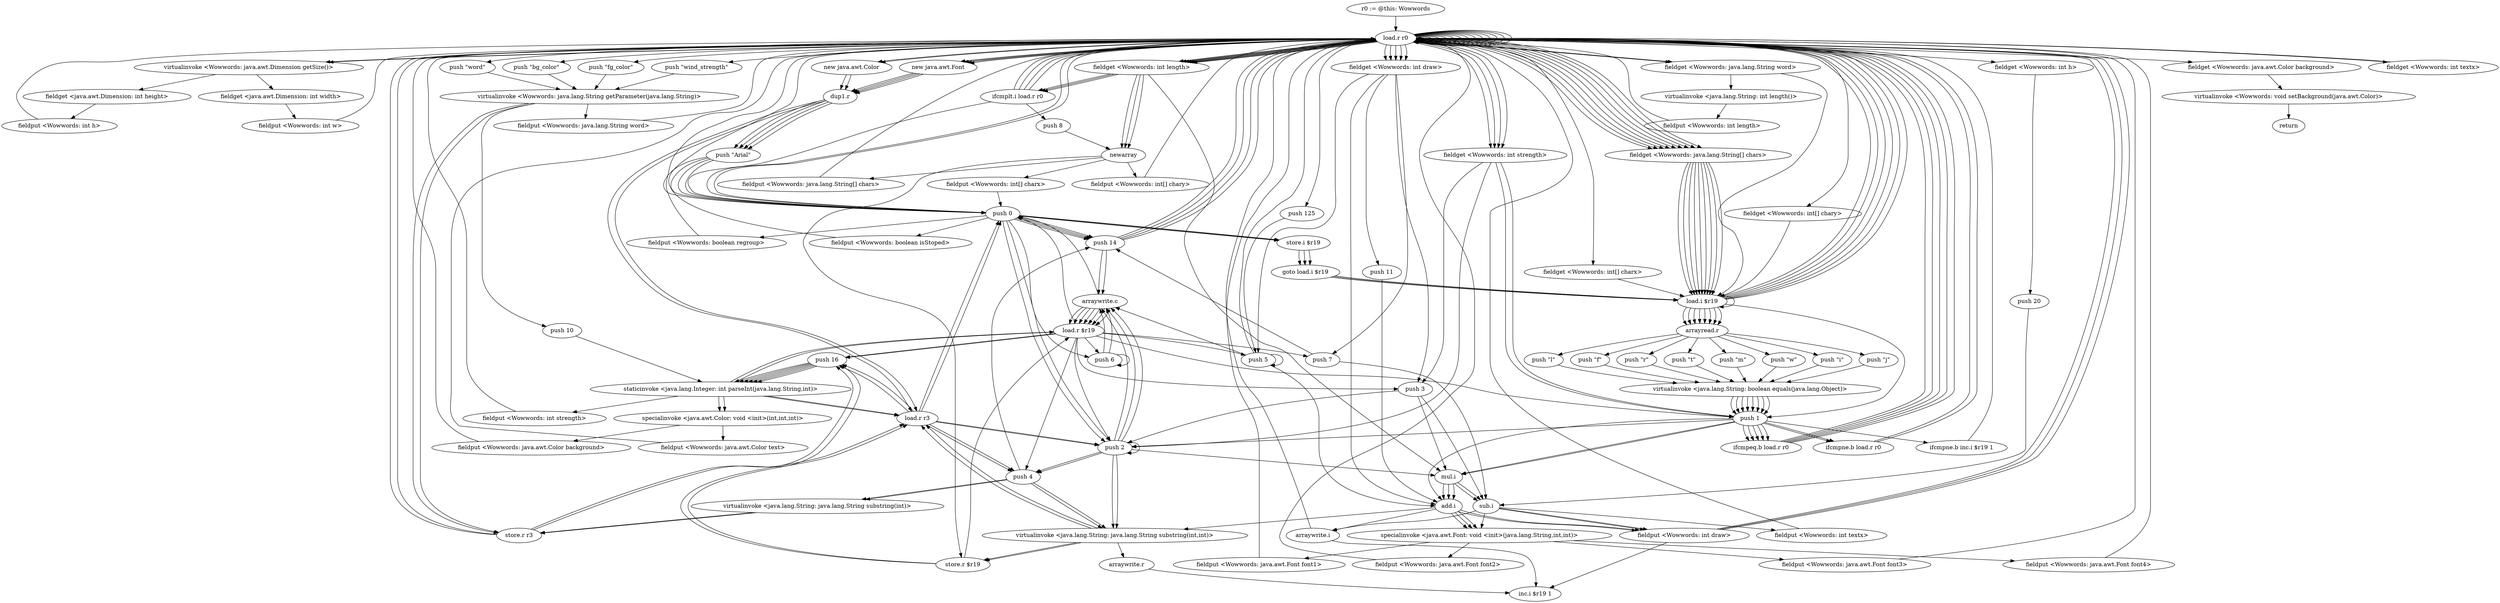 digraph "" {
    "r0 := @this: Wowwords"
    "load.r r0"
    "r0 := @this: Wowwords"->"load.r r0";
    "load.r r0"->"load.r r0";
    "virtualinvoke <Wowwords: java.awt.Dimension getSize()>"
    "load.r r0"->"virtualinvoke <Wowwords: java.awt.Dimension getSize()>";
    "fieldget <java.awt.Dimension: int height>"
    "virtualinvoke <Wowwords: java.awt.Dimension getSize()>"->"fieldget <java.awt.Dimension: int height>";
    "fieldput <Wowwords: int h>"
    "fieldget <java.awt.Dimension: int height>"->"fieldput <Wowwords: int h>";
    "fieldput <Wowwords: int h>"->"load.r r0";
    "load.r r0"->"load.r r0";
    "load.r r0"->"virtualinvoke <Wowwords: java.awt.Dimension getSize()>";
    "fieldget <java.awt.Dimension: int width>"
    "virtualinvoke <Wowwords: java.awt.Dimension getSize()>"->"fieldget <java.awt.Dimension: int width>";
    "fieldput <Wowwords: int w>"
    "fieldget <java.awt.Dimension: int width>"->"fieldput <Wowwords: int w>";
    "fieldput <Wowwords: int w>"->"load.r r0";
    "push 0"
    "load.r r0"->"push 0";
    "fieldput <Wowwords: boolean regroup>"
    "push 0"->"fieldput <Wowwords: boolean regroup>";
    "fieldput <Wowwords: boolean regroup>"->"load.r r0";
    "load.r r0"->"push 0";
    "fieldput <Wowwords: boolean isStoped>"
    "push 0"->"fieldput <Wowwords: boolean isStoped>";
    "fieldput <Wowwords: boolean isStoped>"->"load.r r0";
    "load.r r0"->"load.r r0";
    "push \"wind_strength\""
    "load.r r0"->"push \"wind_strength\"";
    "virtualinvoke <Wowwords: java.lang.String getParameter(java.lang.String)>"
    "push \"wind_strength\""->"virtualinvoke <Wowwords: java.lang.String getParameter(java.lang.String)>";
    "push 10"
    "virtualinvoke <Wowwords: java.lang.String getParameter(java.lang.String)>"->"push 10";
    "staticinvoke <java.lang.Integer: int parseInt(java.lang.String,int)>"
    "push 10"->"staticinvoke <java.lang.Integer: int parseInt(java.lang.String,int)>";
    "fieldput <Wowwords: int strength>"
    "staticinvoke <java.lang.Integer: int parseInt(java.lang.String,int)>"->"fieldput <Wowwords: int strength>";
    "fieldput <Wowwords: int strength>"->"load.r r0";
    "new java.awt.Font"
    "load.r r0"->"new java.awt.Font";
    "dup1.r"
    "new java.awt.Font"->"dup1.r";
    "push \"Arial\""
    "dup1.r"->"push \"Arial\"";
    "push \"Arial\""->"push 0";
    "push 14"
    "push 0"->"push 14";
    "push 14"->"load.r r0";
    "fieldget <Wowwords: int strength>"
    "load.r r0"->"fieldget <Wowwords: int strength>";
    "push 1"
    "fieldget <Wowwords: int strength>"->"push 1";
    "mul.i"
    "push 1"->"mul.i";
    "sub.i"
    "mul.i"->"sub.i";
    "specialinvoke <java.awt.Font: void <init>(java.lang.String,int,int)>"
    "sub.i"->"specialinvoke <java.awt.Font: void <init>(java.lang.String,int,int)>";
    "fieldput <Wowwords: java.awt.Font font1>"
    "specialinvoke <java.awt.Font: void <init>(java.lang.String,int,int)>"->"fieldput <Wowwords: java.awt.Font font1>";
    "fieldput <Wowwords: java.awt.Font font1>"->"load.r r0";
    "load.r r0"->"new java.awt.Font";
    "new java.awt.Font"->"dup1.r";
    "dup1.r"->"push \"Arial\"";
    "push \"Arial\""->"push 0";
    "push 0"->"push 14";
    "push 14"->"load.r r0";
    "load.r r0"->"fieldget <Wowwords: int strength>";
    "fieldget <Wowwords: int strength>"->"push 1";
    "push 1"->"mul.i";
    "add.i"
    "mul.i"->"add.i";
    "add.i"->"specialinvoke <java.awt.Font: void <init>(java.lang.String,int,int)>";
    "fieldput <Wowwords: java.awt.Font font2>"
    "specialinvoke <java.awt.Font: void <init>(java.lang.String,int,int)>"->"fieldput <Wowwords: java.awt.Font font2>";
    "fieldput <Wowwords: java.awt.Font font2>"->"load.r r0";
    "load.r r0"->"new java.awt.Font";
    "new java.awt.Font"->"dup1.r";
    "dup1.r"->"push \"Arial\"";
    "push \"Arial\""->"push 0";
    "push 0"->"push 14";
    "push 14"->"load.r r0";
    "load.r r0"->"fieldget <Wowwords: int strength>";
    "push 2"
    "fieldget <Wowwords: int strength>"->"push 2";
    "push 2"->"mul.i";
    "mul.i"->"add.i";
    "add.i"->"specialinvoke <java.awt.Font: void <init>(java.lang.String,int,int)>";
    "fieldput <Wowwords: java.awt.Font font3>"
    "specialinvoke <java.awt.Font: void <init>(java.lang.String,int,int)>"->"fieldput <Wowwords: java.awt.Font font3>";
    "fieldput <Wowwords: java.awt.Font font3>"->"load.r r0";
    "load.r r0"->"new java.awt.Font";
    "new java.awt.Font"->"dup1.r";
    "dup1.r"->"push \"Arial\"";
    "push \"Arial\""->"push 0";
    "push 0"->"push 14";
    "push 14"->"load.r r0";
    "load.r r0"->"fieldget <Wowwords: int strength>";
    "push 3"
    "fieldget <Wowwords: int strength>"->"push 3";
    "push 3"->"mul.i";
    "mul.i"->"add.i";
    "add.i"->"specialinvoke <java.awt.Font: void <init>(java.lang.String,int,int)>";
    "fieldput <Wowwords: java.awt.Font font4>"
    "specialinvoke <java.awt.Font: void <init>(java.lang.String,int,int)>"->"fieldput <Wowwords: java.awt.Font font4>";
    "fieldput <Wowwords: java.awt.Font font4>"->"load.r r0";
    "load.r r0"->"load.r r0";
    "push \"word\""
    "load.r r0"->"push \"word\"";
    "push \"word\""->"virtualinvoke <Wowwords: java.lang.String getParameter(java.lang.String)>";
    "fieldput <Wowwords: java.lang.String word>"
    "virtualinvoke <Wowwords: java.lang.String getParameter(java.lang.String)>"->"fieldput <Wowwords: java.lang.String word>";
    "fieldput <Wowwords: java.lang.String word>"->"load.r r0";
    "load.r r0"->"load.r r0";
    "fieldget <Wowwords: java.lang.String word>"
    "load.r r0"->"fieldget <Wowwords: java.lang.String word>";
    "virtualinvoke <java.lang.String: int length()>"
    "fieldget <Wowwords: java.lang.String word>"->"virtualinvoke <java.lang.String: int length()>";
    "fieldput <Wowwords: int length>"
    "virtualinvoke <java.lang.String: int length()>"->"fieldput <Wowwords: int length>";
    "fieldput <Wowwords: int length>"->"load.r r0";
    "push 125"
    "load.r r0"->"push 125";
    "push 5"
    "push 125"->"push 5";
    "push 5"->"load.r r0";
    "fieldget <Wowwords: int length>"
    "load.r r0"->"fieldget <Wowwords: int length>";
    "fieldget <Wowwords: int length>"->"mul.i";
    "mul.i"->"sub.i";
    "fieldput <Wowwords: int textx>"
    "sub.i"->"fieldput <Wowwords: int textx>";
    "fieldput <Wowwords: int textx>"->"load.r r0";
    "load.r r0"->"load.r r0";
    "load.r r0"->"fieldget <Wowwords: int length>";
    "newarray"
    "fieldget <Wowwords: int length>"->"newarray";
    "fieldput <Wowwords: java.lang.String[] chars>"
    "newarray"->"fieldput <Wowwords: java.lang.String[] chars>";
    "fieldput <Wowwords: java.lang.String[] chars>"->"load.r r0";
    "load.r r0"->"load.r r0";
    "load.r r0"->"fieldget <Wowwords: int length>";
    "fieldget <Wowwords: int length>"->"newarray";
    "fieldput <Wowwords: int[] chary>"
    "newarray"->"fieldput <Wowwords: int[] chary>";
    "fieldput <Wowwords: int[] chary>"->"load.r r0";
    "load.r r0"->"load.r r0";
    "load.r r0"->"fieldget <Wowwords: int length>";
    "fieldget <Wowwords: int length>"->"newarray";
    "fieldput <Wowwords: int[] charx>"
    "newarray"->"fieldput <Wowwords: int[] charx>";
    "fieldput <Wowwords: int[] charx>"->"push 0";
    "store.i $r19"
    "push 0"->"store.i $r19";
    "goto load.i $r19"
    "store.i $r19"->"goto load.i $r19";
    "load.i $r19"
    "goto load.i $r19"->"load.i $r19";
    "load.i $r19"->"load.r r0";
    "load.r r0"->"fieldget <Wowwords: int length>";
    "ifcmplt.i load.r r0"
    "fieldget <Wowwords: int length>"->"ifcmplt.i load.r r0";
    "push 8"
    "ifcmplt.i load.r r0"->"push 8";
    "push 8"->"newarray";
    "store.r $r19"
    "newarray"->"store.r $r19";
    "load.r $r19"
    "store.r $r19"->"load.r $r19";
    "load.r $r19"->"push 0";
    "push 6"
    "push 0"->"push 6";
    "arraywrite.c"
    "push 6"->"arraywrite.c";
    "arraywrite.c"->"load.r $r19";
    "load.r $r19"->"push 1";
    "push 1"->"push 2";
    "push 2"->"arraywrite.c";
    "arraywrite.c"->"load.r $r19";
    "load.r $r19"->"push 2";
    "push 2"->"push 2";
    "push 2"->"arraywrite.c";
    "arraywrite.c"->"load.r $r19";
    "load.r $r19"->"push 3";
    "push 3"->"push 2";
    "push 2"->"arraywrite.c";
    "arraywrite.c"->"load.r $r19";
    "push 4"
    "load.r $r19"->"push 4";
    "push 4"->"push 14";
    "push 14"->"arraywrite.c";
    "arraywrite.c"->"load.r $r19";
    "load.r $r19"->"push 5";
    "push 5"->"push 5";
    "push 5"->"arraywrite.c";
    "arraywrite.c"->"load.r $r19";
    "load.r $r19"->"push 6";
    "push 6"->"push 6";
    "push 6"->"arraywrite.c";
    "arraywrite.c"->"load.r $r19";
    "push 7"
    "load.r $r19"->"push 7";
    "push 7"->"push 14";
    "push 14"->"arraywrite.c";
    "arraywrite.c"->"push 0";
    "push 0"->"store.i $r19";
    "store.i $r19"->"goto load.i $r19";
    "goto load.i $r19"->"load.i $r19";
    "load.i $r19"->"load.r r0";
    "load.r r0"->"fieldget <Wowwords: int length>";
    "fieldget <Wowwords: int length>"->"ifcmplt.i load.r r0";
    "ifcmplt.i load.r r0"->"push 0";
    "push 0"->"store.i $r19";
    "store.i $r19"->"goto load.i $r19";
    "goto load.i $r19"->"load.i $r19";
    "load.i $r19"->"load.r r0";
    "load.r r0"->"fieldget <Wowwords: int length>";
    "fieldget <Wowwords: int length>"->"ifcmplt.i load.r r0";
    "ifcmplt.i load.r r0"->"load.r r0";
    "push \"bg_color\""
    "load.r r0"->"push \"bg_color\"";
    "push \"bg_color\""->"virtualinvoke <Wowwords: java.lang.String getParameter(java.lang.String)>";
    "store.r r3"
    "virtualinvoke <Wowwords: java.lang.String getParameter(java.lang.String)>"->"store.r r3";
    "store.r r3"->"load.r r0";
    "new java.awt.Color"
    "load.r r0"->"new java.awt.Color";
    "new java.awt.Color"->"dup1.r";
    "load.r r3"
    "dup1.r"->"load.r r3";
    "load.r r3"->"push 0";
    "push 0"->"push 2";
    "virtualinvoke <java.lang.String: java.lang.String substring(int,int)>"
    "push 2"->"virtualinvoke <java.lang.String: java.lang.String substring(int,int)>";
    "virtualinvoke <java.lang.String: java.lang.String substring(int,int)>"->"load.r r3";
    "load.r r3"->"push 2";
    "push 2"->"push 4";
    "push 4"->"virtualinvoke <java.lang.String: java.lang.String substring(int,int)>";
    "virtualinvoke <java.lang.String: java.lang.String substring(int,int)>"->"store.r $r19";
    "store.r $r19"->"load.r r3";
    "load.r r3"->"push 4";
    "virtualinvoke <java.lang.String: java.lang.String substring(int)>"
    "push 4"->"virtualinvoke <java.lang.String: java.lang.String substring(int)>";
    "virtualinvoke <java.lang.String: java.lang.String substring(int)>"->"store.r r3";
    "push 16"
    "store.r r3"->"push 16";
    "push 16"->"staticinvoke <java.lang.Integer: int parseInt(java.lang.String,int)>";
    "staticinvoke <java.lang.Integer: int parseInt(java.lang.String,int)>"->"load.r $r19";
    "load.r $r19"->"push 16";
    "push 16"->"staticinvoke <java.lang.Integer: int parseInt(java.lang.String,int)>";
    "staticinvoke <java.lang.Integer: int parseInt(java.lang.String,int)>"->"load.r r3";
    "load.r r3"->"push 16";
    "push 16"->"staticinvoke <java.lang.Integer: int parseInt(java.lang.String,int)>";
    "specialinvoke <java.awt.Color: void <init>(int,int,int)>"
    "staticinvoke <java.lang.Integer: int parseInt(java.lang.String,int)>"->"specialinvoke <java.awt.Color: void <init>(int,int,int)>";
    "fieldput <Wowwords: java.awt.Color background>"
    "specialinvoke <java.awt.Color: void <init>(int,int,int)>"->"fieldput <Wowwords: java.awt.Color background>";
    "fieldput <Wowwords: java.awt.Color background>"->"load.r r0";
    "push \"fg_color\""
    "load.r r0"->"push \"fg_color\"";
    "push \"fg_color\""->"virtualinvoke <Wowwords: java.lang.String getParameter(java.lang.String)>";
    "virtualinvoke <Wowwords: java.lang.String getParameter(java.lang.String)>"->"store.r r3";
    "store.r r3"->"load.r r0";
    "load.r r0"->"new java.awt.Color";
    "new java.awt.Color"->"dup1.r";
    "dup1.r"->"load.r r3";
    "load.r r3"->"push 0";
    "push 0"->"push 2";
    "push 2"->"virtualinvoke <java.lang.String: java.lang.String substring(int,int)>";
    "virtualinvoke <java.lang.String: java.lang.String substring(int,int)>"->"load.r r3";
    "load.r r3"->"push 2";
    "push 2"->"push 4";
    "push 4"->"virtualinvoke <java.lang.String: java.lang.String substring(int,int)>";
    "virtualinvoke <java.lang.String: java.lang.String substring(int,int)>"->"store.r $r19";
    "store.r $r19"->"load.r r3";
    "load.r r3"->"push 4";
    "push 4"->"virtualinvoke <java.lang.String: java.lang.String substring(int)>";
    "virtualinvoke <java.lang.String: java.lang.String substring(int)>"->"store.r r3";
    "store.r r3"->"push 16";
    "push 16"->"staticinvoke <java.lang.Integer: int parseInt(java.lang.String,int)>";
    "staticinvoke <java.lang.Integer: int parseInt(java.lang.String,int)>"->"load.r $r19";
    "load.r $r19"->"push 16";
    "push 16"->"staticinvoke <java.lang.Integer: int parseInt(java.lang.String,int)>";
    "staticinvoke <java.lang.Integer: int parseInt(java.lang.String,int)>"->"load.r r3";
    "load.r r3"->"push 16";
    "push 16"->"staticinvoke <java.lang.Integer: int parseInt(java.lang.String,int)>";
    "staticinvoke <java.lang.Integer: int parseInt(java.lang.String,int)>"->"specialinvoke <java.awt.Color: void <init>(int,int,int)>";
    "fieldput <Wowwords: java.awt.Color text>"
    "specialinvoke <java.awt.Color: void <init>(int,int,int)>"->"fieldput <Wowwords: java.awt.Color text>";
    "fieldput <Wowwords: java.awt.Color text>"->"load.r r0";
    "load.r r0"->"load.r r0";
    "fieldget <Wowwords: java.awt.Color background>"
    "load.r r0"->"fieldget <Wowwords: java.awt.Color background>";
    "virtualinvoke <Wowwords: void setBackground(java.awt.Color)>"
    "fieldget <Wowwords: java.awt.Color background>"->"virtualinvoke <Wowwords: void setBackground(java.awt.Color)>";
    "return"
    "virtualinvoke <Wowwords: void setBackground(java.awt.Color)>"->"return";
    "ifcmplt.i load.r r0"->"load.r r0";
    "fieldget <Wowwords: int[] charx>"
    "load.r r0"->"fieldget <Wowwords: int[] charx>";
    "fieldget <Wowwords: int[] charx>"->"load.i $r19";
    "load.i $r19"->"load.r r0";
    "fieldget <Wowwords: int textx>"
    "load.r r0"->"fieldget <Wowwords: int textx>";
    "fieldget <Wowwords: int textx>"->"load.r r0";
    "fieldget <Wowwords: int draw>"
    "load.r r0"->"fieldget <Wowwords: int draw>";
    "fieldget <Wowwords: int draw>"->"add.i";
    "arraywrite.i"
    "add.i"->"arraywrite.i";
    "arraywrite.i"->"load.r r0";
    "load.r r0"->"load.r r0";
    "load.r r0"->"fieldget <Wowwords: int draw>";
    "push 11"
    "fieldget <Wowwords: int draw>"->"push 11";
    "push 11"->"add.i";
    "fieldput <Wowwords: int draw>"
    "add.i"->"fieldput <Wowwords: int draw>";
    "fieldput <Wowwords: int draw>"->"load.r r0";
    "fieldget <Wowwords: java.lang.String[] chars>"
    "load.r r0"->"fieldget <Wowwords: java.lang.String[] chars>";
    "fieldget <Wowwords: java.lang.String[] chars>"->"load.i $r19";
    "arrayread.r"
    "load.i $r19"->"arrayread.r";
    "push \"f\""
    "arrayread.r"->"push \"f\"";
    "virtualinvoke <java.lang.String: boolean equals(java.lang.Object)>"
    "push \"f\""->"virtualinvoke <java.lang.String: boolean equals(java.lang.Object)>";
    "virtualinvoke <java.lang.String: boolean equals(java.lang.Object)>"->"push 1";
    "ifcmpeq.b load.r r0"
    "push 1"->"ifcmpeq.b load.r r0";
    "ifcmpeq.b load.r r0"->"load.r r0";
    "load.r r0"->"fieldget <Wowwords: java.lang.String[] chars>";
    "fieldget <Wowwords: java.lang.String[] chars>"->"load.i $r19";
    "load.i $r19"->"arrayread.r";
    "push \"r\""
    "arrayread.r"->"push \"r\"";
    "push \"r\""->"virtualinvoke <java.lang.String: boolean equals(java.lang.Object)>";
    "virtualinvoke <java.lang.String: boolean equals(java.lang.Object)>"->"push 1";
    "push 1"->"ifcmpeq.b load.r r0";
    "ifcmpeq.b load.r r0"->"load.r r0";
    "load.r r0"->"fieldget <Wowwords: java.lang.String[] chars>";
    "fieldget <Wowwords: java.lang.String[] chars>"->"load.i $r19";
    "load.i $r19"->"arrayread.r";
    "push \"t\""
    "arrayread.r"->"push \"t\"";
    "push \"t\""->"virtualinvoke <java.lang.String: boolean equals(java.lang.Object)>";
    "virtualinvoke <java.lang.String: boolean equals(java.lang.Object)>"->"push 1";
    "ifcmpne.b load.r r0"
    "push 1"->"ifcmpne.b load.r r0";
    "ifcmpne.b load.r r0"->"load.r r0";
    "load.r r0"->"load.r r0";
    "load.r r0"->"fieldget <Wowwords: int draw>";
    "fieldget <Wowwords: int draw>"->"push 3";
    "push 3"->"sub.i";
    "sub.i"->"fieldput <Wowwords: int draw>";
    "fieldput <Wowwords: int draw>"->"load.r r0";
    "load.r r0"->"fieldget <Wowwords: java.lang.String[] chars>";
    "fieldget <Wowwords: java.lang.String[] chars>"->"load.i $r19";
    "load.i $r19"->"arrayread.r";
    "push \"m\""
    "arrayread.r"->"push \"m\"";
    "push \"m\""->"virtualinvoke <java.lang.String: boolean equals(java.lang.Object)>";
    "virtualinvoke <java.lang.String: boolean equals(java.lang.Object)>"->"push 1";
    "push 1"->"ifcmpeq.b load.r r0";
    "ifcmpeq.b load.r r0"->"load.r r0";
    "load.r r0"->"fieldget <Wowwords: java.lang.String[] chars>";
    "fieldget <Wowwords: java.lang.String[] chars>"->"load.i $r19";
    "load.i $r19"->"arrayread.r";
    "push \"w\""
    "arrayread.r"->"push \"w\"";
    "push \"w\""->"virtualinvoke <java.lang.String: boolean equals(java.lang.Object)>";
    "virtualinvoke <java.lang.String: boolean equals(java.lang.Object)>"->"push 1";
    "push 1"->"ifcmpne.b load.r r0";
    "ifcmpne.b load.r r0"->"load.r r0";
    "load.r r0"->"load.r r0";
    "load.r r0"->"fieldget <Wowwords: int draw>";
    "fieldget <Wowwords: int draw>"->"push 5";
    "push 5"->"add.i";
    "add.i"->"fieldput <Wowwords: int draw>";
    "fieldput <Wowwords: int draw>"->"load.r r0";
    "load.r r0"->"fieldget <Wowwords: java.lang.String[] chars>";
    "fieldget <Wowwords: java.lang.String[] chars>"->"load.i $r19";
    "load.i $r19"->"arrayread.r";
    "push \"i\""
    "arrayread.r"->"push \"i\"";
    "push \"i\""->"virtualinvoke <java.lang.String: boolean equals(java.lang.Object)>";
    "virtualinvoke <java.lang.String: boolean equals(java.lang.Object)>"->"push 1";
    "push 1"->"ifcmpeq.b load.r r0";
    "ifcmpeq.b load.r r0"->"load.r r0";
    "load.r r0"->"fieldget <Wowwords: java.lang.String[] chars>";
    "fieldget <Wowwords: java.lang.String[] chars>"->"load.i $r19";
    "load.i $r19"->"arrayread.r";
    "push \"j\""
    "arrayread.r"->"push \"j\"";
    "push \"j\""->"virtualinvoke <java.lang.String: boolean equals(java.lang.Object)>";
    "virtualinvoke <java.lang.String: boolean equals(java.lang.Object)>"->"push 1";
    "push 1"->"ifcmpeq.b load.r r0";
    "ifcmpeq.b load.r r0"->"load.r r0";
    "load.r r0"->"fieldget <Wowwords: java.lang.String[] chars>";
    "fieldget <Wowwords: java.lang.String[] chars>"->"load.i $r19";
    "load.i $r19"->"arrayread.r";
    "push \"l\""
    "arrayread.r"->"push \"l\"";
    "push \"l\""->"virtualinvoke <java.lang.String: boolean equals(java.lang.Object)>";
    "virtualinvoke <java.lang.String: boolean equals(java.lang.Object)>"->"push 1";
    "ifcmpne.b inc.i $r19 1"
    "push 1"->"ifcmpne.b inc.i $r19 1";
    "ifcmpne.b inc.i $r19 1"->"load.r r0";
    "load.r r0"->"load.r r0";
    "load.r r0"->"fieldget <Wowwords: int draw>";
    "fieldget <Wowwords: int draw>"->"push 7";
    "push 7"->"sub.i";
    "sub.i"->"fieldput <Wowwords: int draw>";
    "inc.i $r19 1"
    "fieldput <Wowwords: int draw>"->"inc.i $r19 1";
    "ifcmplt.i load.r r0"->"load.r r0";
    "fieldget <Wowwords: int[] chary>"
    "load.r r0"->"fieldget <Wowwords: int[] chary>";
    "fieldget <Wowwords: int[] chary>"->"load.i $r19";
    "load.i $r19"->"load.r r0";
    "fieldget <Wowwords: int h>"
    "load.r r0"->"fieldget <Wowwords: int h>";
    "push 20"
    "fieldget <Wowwords: int h>"->"push 20";
    "push 20"->"sub.i";
    "sub.i"->"arraywrite.i";
    "arraywrite.i"->"inc.i $r19 1";
    "ifcmplt.i load.r r0"->"load.r r0";
    "load.r r0"->"fieldget <Wowwords: java.lang.String[] chars>";
    "fieldget <Wowwords: java.lang.String[] chars>"->"load.i $r19";
    "load.i $r19"->"load.r r0";
    "load.r r0"->"fieldget <Wowwords: java.lang.String word>";
    "fieldget <Wowwords: java.lang.String word>"->"load.i $r19";
    "load.i $r19"->"load.i $r19";
    "load.i $r19"->"push 1";
    "push 1"->"add.i";
    "add.i"->"virtualinvoke <java.lang.String: java.lang.String substring(int,int)>";
    "arraywrite.r"
    "virtualinvoke <java.lang.String: java.lang.String substring(int,int)>"->"arraywrite.r";
    "arraywrite.r"->"inc.i $r19 1";
}
